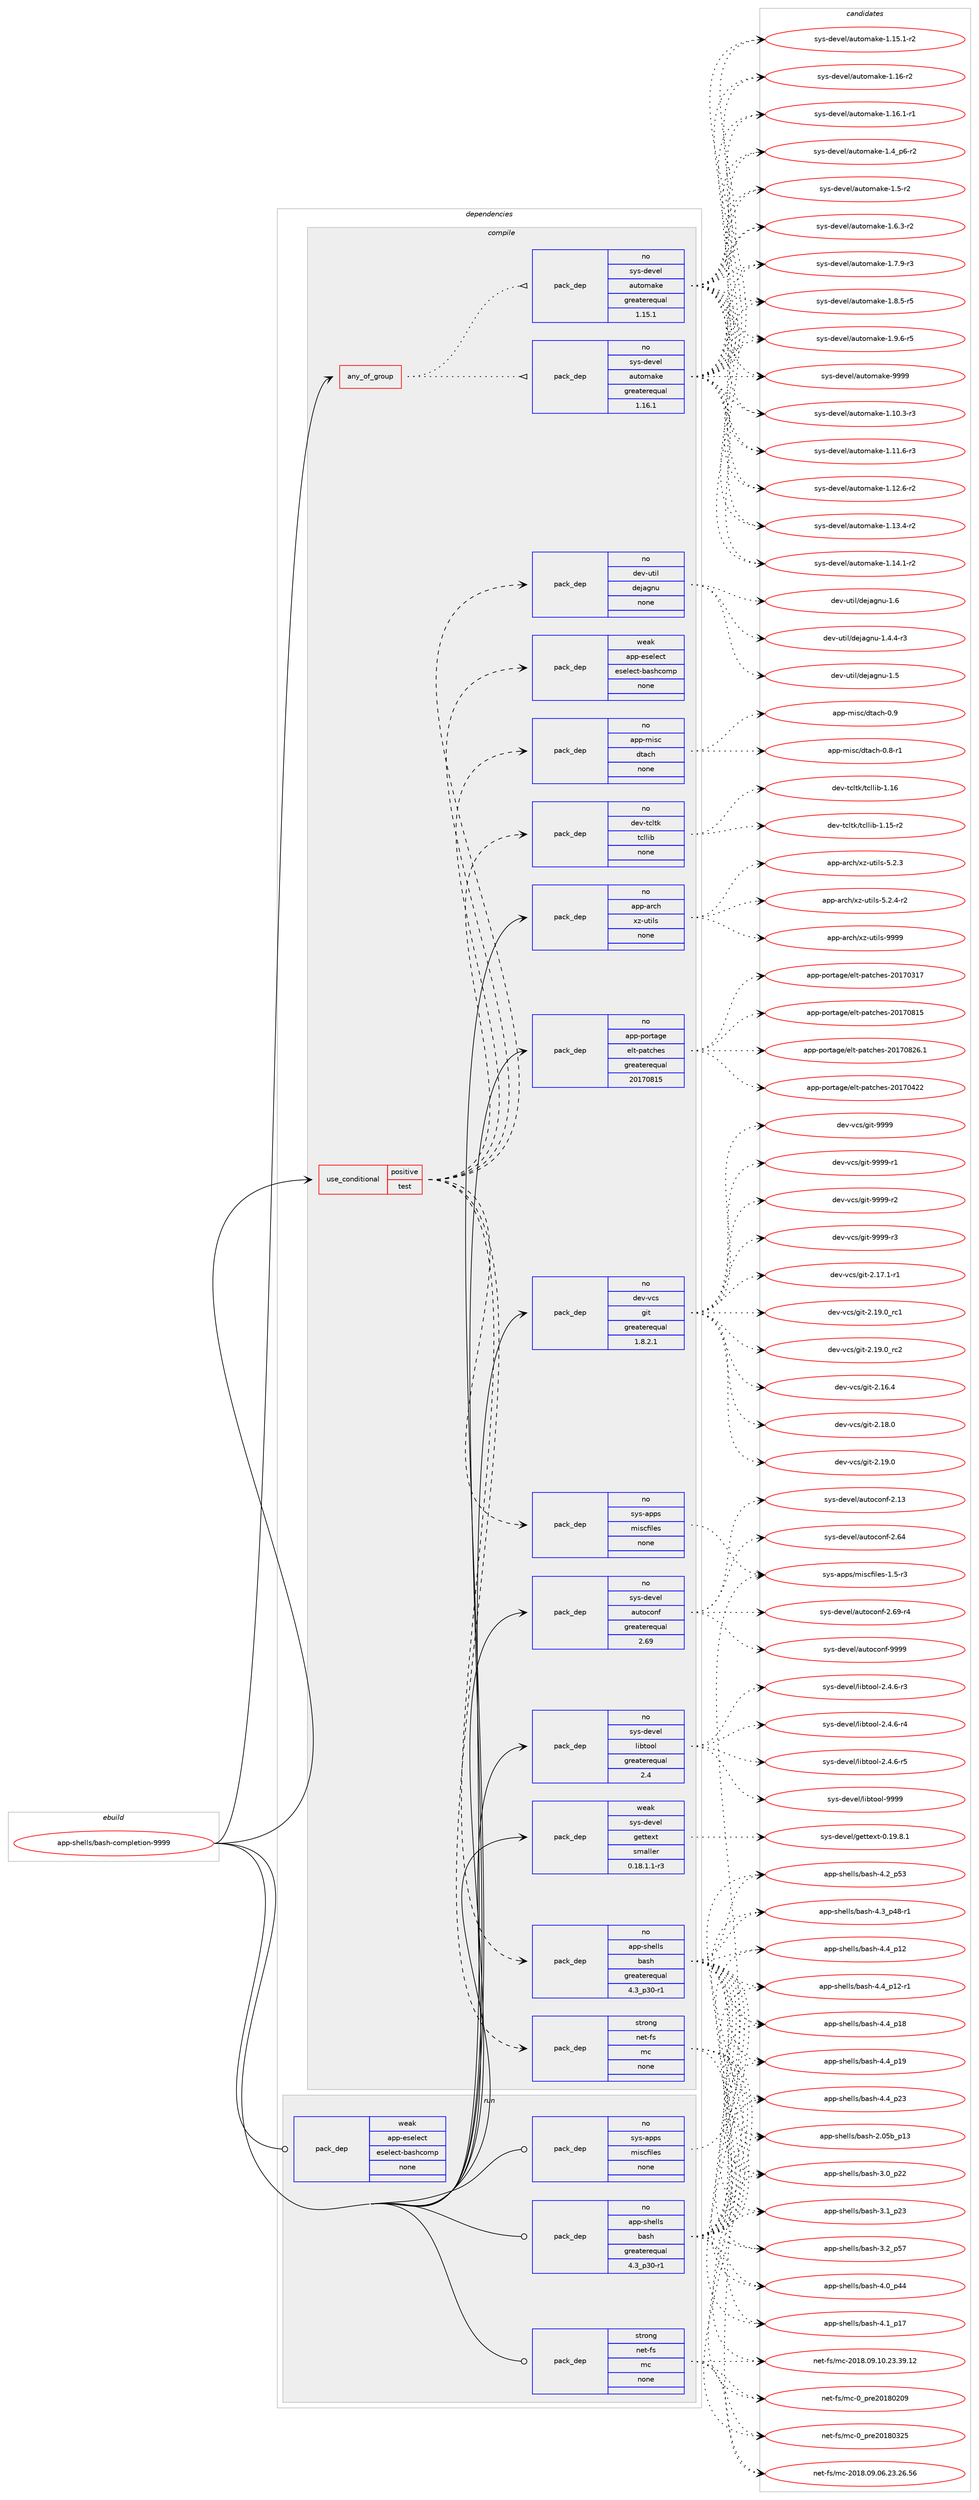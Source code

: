 digraph prolog {

# *************
# Graph options
# *************

newrank=true;
concentrate=true;
compound=true;
graph [rankdir=LR,fontname=Helvetica,fontsize=10,ranksep=1.5];#, ranksep=2.5, nodesep=0.2];
edge  [arrowhead=vee];
node  [fontname=Helvetica,fontsize=10];

# **********
# The ebuild
# **********

subgraph cluster_leftcol {
color=gray;
rank=same;
label=<<i>ebuild</i>>;
id [label="app-shells/bash-completion-9999", color=red, width=4, href="../app-shells/bash-completion-9999.svg"];
}

# ****************
# The dependencies
# ****************

subgraph cluster_midcol {
color=gray;
label=<<i>dependencies</i>>;
subgraph cluster_compile {
fillcolor="#eeeeee";
style=filled;
label=<<i>compile</i>>;
subgraph any52 {
dependency2833 [label=<<TABLE BORDER="0" CELLBORDER="1" CELLSPACING="0" CELLPADDING="4"><TR><TD CELLPADDING="10">any_of_group</TD></TR></TABLE>>, shape=none, color=red];subgraph pack1971 {
dependency2834 [label=<<TABLE BORDER="0" CELLBORDER="1" CELLSPACING="0" CELLPADDING="4" WIDTH="220"><TR><TD ROWSPAN="6" CELLPADDING="30">pack_dep</TD></TR><TR><TD WIDTH="110">no</TD></TR><TR><TD>sys-devel</TD></TR><TR><TD>automake</TD></TR><TR><TD>greaterequal</TD></TR><TR><TD>1.16.1</TD></TR></TABLE>>, shape=none, color=blue];
}
dependency2833:e -> dependency2834:w [weight=20,style="dotted",arrowhead="oinv"];
subgraph pack1972 {
dependency2835 [label=<<TABLE BORDER="0" CELLBORDER="1" CELLSPACING="0" CELLPADDING="4" WIDTH="220"><TR><TD ROWSPAN="6" CELLPADDING="30">pack_dep</TD></TR><TR><TD WIDTH="110">no</TD></TR><TR><TD>sys-devel</TD></TR><TR><TD>automake</TD></TR><TR><TD>greaterequal</TD></TR><TR><TD>1.15.1</TD></TR></TABLE>>, shape=none, color=blue];
}
dependency2833:e -> dependency2835:w [weight=20,style="dotted",arrowhead="oinv"];
}
id:e -> dependency2833:w [weight=20,style="solid",arrowhead="vee"];
subgraph cond804 {
dependency2836 [label=<<TABLE BORDER="0" CELLBORDER="1" CELLSPACING="0" CELLPADDING="4"><TR><TD ROWSPAN="3" CELLPADDING="10">use_conditional</TD></TR><TR><TD>positive</TD></TR><TR><TD>test</TD></TR></TABLE>>, shape=none, color=red];
subgraph pack1973 {
dependency2837 [label=<<TABLE BORDER="0" CELLBORDER="1" CELLSPACING="0" CELLPADDING="4" WIDTH="220"><TR><TD ROWSPAN="6" CELLPADDING="30">pack_dep</TD></TR><TR><TD WIDTH="110">no</TD></TR><TR><TD>app-shells</TD></TR><TR><TD>bash</TD></TR><TR><TD>greaterequal</TD></TR><TR><TD>4.3_p30-r1</TD></TR></TABLE>>, shape=none, color=blue];
}
dependency2836:e -> dependency2837:w [weight=20,style="dashed",arrowhead="vee"];
subgraph pack1974 {
dependency2838 [label=<<TABLE BORDER="0" CELLBORDER="1" CELLSPACING="0" CELLPADDING="4" WIDTH="220"><TR><TD ROWSPAN="6" CELLPADDING="30">pack_dep</TD></TR><TR><TD WIDTH="110">no</TD></TR><TR><TD>sys-apps</TD></TR><TR><TD>miscfiles</TD></TR><TR><TD>none</TD></TR><TR><TD></TD></TR></TABLE>>, shape=none, color=blue];
}
dependency2836:e -> dependency2838:w [weight=20,style="dashed",arrowhead="vee"];
subgraph pack1975 {
dependency2839 [label=<<TABLE BORDER="0" CELLBORDER="1" CELLSPACING="0" CELLPADDING="4" WIDTH="220"><TR><TD ROWSPAN="6" CELLPADDING="30">pack_dep</TD></TR><TR><TD WIDTH="110">weak</TD></TR><TR><TD>app-eselect</TD></TR><TR><TD>eselect-bashcomp</TD></TR><TR><TD>none</TD></TR><TR><TD></TD></TR></TABLE>>, shape=none, color=blue];
}
dependency2836:e -> dependency2839:w [weight=20,style="dashed",arrowhead="vee"];
subgraph pack1976 {
dependency2840 [label=<<TABLE BORDER="0" CELLBORDER="1" CELLSPACING="0" CELLPADDING="4" WIDTH="220"><TR><TD ROWSPAN="6" CELLPADDING="30">pack_dep</TD></TR><TR><TD WIDTH="110">strong</TD></TR><TR><TD>net-fs</TD></TR><TR><TD>mc</TD></TR><TR><TD>none</TD></TR><TR><TD></TD></TR></TABLE>>, shape=none, color=blue];
}
dependency2836:e -> dependency2840:w [weight=20,style="dashed",arrowhead="vee"];
subgraph pack1977 {
dependency2841 [label=<<TABLE BORDER="0" CELLBORDER="1" CELLSPACING="0" CELLPADDING="4" WIDTH="220"><TR><TD ROWSPAN="6" CELLPADDING="30">pack_dep</TD></TR><TR><TD WIDTH="110">no</TD></TR><TR><TD>app-misc</TD></TR><TR><TD>dtach</TD></TR><TR><TD>none</TD></TR><TR><TD></TD></TR></TABLE>>, shape=none, color=blue];
}
dependency2836:e -> dependency2841:w [weight=20,style="dashed",arrowhead="vee"];
subgraph pack1978 {
dependency2842 [label=<<TABLE BORDER="0" CELLBORDER="1" CELLSPACING="0" CELLPADDING="4" WIDTH="220"><TR><TD ROWSPAN="6" CELLPADDING="30">pack_dep</TD></TR><TR><TD WIDTH="110">no</TD></TR><TR><TD>dev-util</TD></TR><TR><TD>dejagnu</TD></TR><TR><TD>none</TD></TR><TR><TD></TD></TR></TABLE>>, shape=none, color=blue];
}
dependency2836:e -> dependency2842:w [weight=20,style="dashed",arrowhead="vee"];
subgraph pack1979 {
dependency2843 [label=<<TABLE BORDER="0" CELLBORDER="1" CELLSPACING="0" CELLPADDING="4" WIDTH="220"><TR><TD ROWSPAN="6" CELLPADDING="30">pack_dep</TD></TR><TR><TD WIDTH="110">no</TD></TR><TR><TD>dev-tcltk</TD></TR><TR><TD>tcllib</TD></TR><TR><TD>none</TD></TR><TR><TD></TD></TR></TABLE>>, shape=none, color=blue];
}
dependency2836:e -> dependency2843:w [weight=20,style="dashed",arrowhead="vee"];
}
id:e -> dependency2836:w [weight=20,style="solid",arrowhead="vee"];
subgraph pack1980 {
dependency2844 [label=<<TABLE BORDER="0" CELLBORDER="1" CELLSPACING="0" CELLPADDING="4" WIDTH="220"><TR><TD ROWSPAN="6" CELLPADDING="30">pack_dep</TD></TR><TR><TD WIDTH="110">no</TD></TR><TR><TD>app-arch</TD></TR><TR><TD>xz-utils</TD></TR><TR><TD>none</TD></TR><TR><TD></TD></TR></TABLE>>, shape=none, color=blue];
}
id:e -> dependency2844:w [weight=20,style="solid",arrowhead="vee"];
subgraph pack1981 {
dependency2845 [label=<<TABLE BORDER="0" CELLBORDER="1" CELLSPACING="0" CELLPADDING="4" WIDTH="220"><TR><TD ROWSPAN="6" CELLPADDING="30">pack_dep</TD></TR><TR><TD WIDTH="110">no</TD></TR><TR><TD>app-portage</TD></TR><TR><TD>elt-patches</TD></TR><TR><TD>greaterequal</TD></TR><TR><TD>20170815</TD></TR></TABLE>>, shape=none, color=blue];
}
id:e -> dependency2845:w [weight=20,style="solid",arrowhead="vee"];
subgraph pack1982 {
dependency2846 [label=<<TABLE BORDER="0" CELLBORDER="1" CELLSPACING="0" CELLPADDING="4" WIDTH="220"><TR><TD ROWSPAN="6" CELLPADDING="30">pack_dep</TD></TR><TR><TD WIDTH="110">no</TD></TR><TR><TD>dev-vcs</TD></TR><TR><TD>git</TD></TR><TR><TD>greaterequal</TD></TR><TR><TD>1.8.2.1</TD></TR></TABLE>>, shape=none, color=blue];
}
id:e -> dependency2846:w [weight=20,style="solid",arrowhead="vee"];
subgraph pack1983 {
dependency2847 [label=<<TABLE BORDER="0" CELLBORDER="1" CELLSPACING="0" CELLPADDING="4" WIDTH="220"><TR><TD ROWSPAN="6" CELLPADDING="30">pack_dep</TD></TR><TR><TD WIDTH="110">no</TD></TR><TR><TD>sys-devel</TD></TR><TR><TD>autoconf</TD></TR><TR><TD>greaterequal</TD></TR><TR><TD>2.69</TD></TR></TABLE>>, shape=none, color=blue];
}
id:e -> dependency2847:w [weight=20,style="solid",arrowhead="vee"];
subgraph pack1984 {
dependency2848 [label=<<TABLE BORDER="0" CELLBORDER="1" CELLSPACING="0" CELLPADDING="4" WIDTH="220"><TR><TD ROWSPAN="6" CELLPADDING="30">pack_dep</TD></TR><TR><TD WIDTH="110">no</TD></TR><TR><TD>sys-devel</TD></TR><TR><TD>libtool</TD></TR><TR><TD>greaterequal</TD></TR><TR><TD>2.4</TD></TR></TABLE>>, shape=none, color=blue];
}
id:e -> dependency2848:w [weight=20,style="solid",arrowhead="vee"];
subgraph pack1985 {
dependency2849 [label=<<TABLE BORDER="0" CELLBORDER="1" CELLSPACING="0" CELLPADDING="4" WIDTH="220"><TR><TD ROWSPAN="6" CELLPADDING="30">pack_dep</TD></TR><TR><TD WIDTH="110">weak</TD></TR><TR><TD>sys-devel</TD></TR><TR><TD>gettext</TD></TR><TR><TD>smaller</TD></TR><TR><TD>0.18.1.1-r3</TD></TR></TABLE>>, shape=none, color=blue];
}
id:e -> dependency2849:w [weight=20,style="solid",arrowhead="vee"];
}
subgraph cluster_compileandrun {
fillcolor="#eeeeee";
style=filled;
label=<<i>compile and run</i>>;
}
subgraph cluster_run {
fillcolor="#eeeeee";
style=filled;
label=<<i>run</i>>;
subgraph pack1986 {
dependency2850 [label=<<TABLE BORDER="0" CELLBORDER="1" CELLSPACING="0" CELLPADDING="4" WIDTH="220"><TR><TD ROWSPAN="6" CELLPADDING="30">pack_dep</TD></TR><TR><TD WIDTH="110">no</TD></TR><TR><TD>app-shells</TD></TR><TR><TD>bash</TD></TR><TR><TD>greaterequal</TD></TR><TR><TD>4.3_p30-r1</TD></TR></TABLE>>, shape=none, color=blue];
}
id:e -> dependency2850:w [weight=20,style="solid",arrowhead="odot"];
subgraph pack1987 {
dependency2851 [label=<<TABLE BORDER="0" CELLBORDER="1" CELLSPACING="0" CELLPADDING="4" WIDTH="220"><TR><TD ROWSPAN="6" CELLPADDING="30">pack_dep</TD></TR><TR><TD WIDTH="110">no</TD></TR><TR><TD>sys-apps</TD></TR><TR><TD>miscfiles</TD></TR><TR><TD>none</TD></TR><TR><TD></TD></TR></TABLE>>, shape=none, color=blue];
}
id:e -> dependency2851:w [weight=20,style="solid",arrowhead="odot"];
subgraph pack1988 {
dependency2852 [label=<<TABLE BORDER="0" CELLBORDER="1" CELLSPACING="0" CELLPADDING="4" WIDTH="220"><TR><TD ROWSPAN="6" CELLPADDING="30">pack_dep</TD></TR><TR><TD WIDTH="110">strong</TD></TR><TR><TD>net-fs</TD></TR><TR><TD>mc</TD></TR><TR><TD>none</TD></TR><TR><TD></TD></TR></TABLE>>, shape=none, color=blue];
}
id:e -> dependency2852:w [weight=20,style="solid",arrowhead="odot"];
subgraph pack1989 {
dependency2853 [label=<<TABLE BORDER="0" CELLBORDER="1" CELLSPACING="0" CELLPADDING="4" WIDTH="220"><TR><TD ROWSPAN="6" CELLPADDING="30">pack_dep</TD></TR><TR><TD WIDTH="110">weak</TD></TR><TR><TD>app-eselect</TD></TR><TR><TD>eselect-bashcomp</TD></TR><TR><TD>none</TD></TR><TR><TD></TD></TR></TABLE>>, shape=none, color=blue];
}
id:e -> dependency2853:w [weight=20,style="solid",arrowhead="odot"];
}
}

# **************
# The candidates
# **************

subgraph cluster_choices {
rank=same;
color=gray;
label=<<i>candidates</i>>;

subgraph choice1971 {
color=black;
nodesep=1;
choice11512111545100101118101108479711711611110997107101454946494846514511451 [label="sys-devel/automake-1.10.3-r3", color=red, width=4,href="../sys-devel/automake-1.10.3-r3.svg"];
choice11512111545100101118101108479711711611110997107101454946494946544511451 [label="sys-devel/automake-1.11.6-r3", color=red, width=4,href="../sys-devel/automake-1.11.6-r3.svg"];
choice11512111545100101118101108479711711611110997107101454946495046544511450 [label="sys-devel/automake-1.12.6-r2", color=red, width=4,href="../sys-devel/automake-1.12.6-r2.svg"];
choice11512111545100101118101108479711711611110997107101454946495146524511450 [label="sys-devel/automake-1.13.4-r2", color=red, width=4,href="../sys-devel/automake-1.13.4-r2.svg"];
choice11512111545100101118101108479711711611110997107101454946495246494511450 [label="sys-devel/automake-1.14.1-r2", color=red, width=4,href="../sys-devel/automake-1.14.1-r2.svg"];
choice11512111545100101118101108479711711611110997107101454946495346494511450 [label="sys-devel/automake-1.15.1-r2", color=red, width=4,href="../sys-devel/automake-1.15.1-r2.svg"];
choice1151211154510010111810110847971171161111099710710145494649544511450 [label="sys-devel/automake-1.16-r2", color=red, width=4,href="../sys-devel/automake-1.16-r2.svg"];
choice11512111545100101118101108479711711611110997107101454946495446494511449 [label="sys-devel/automake-1.16.1-r1", color=red, width=4,href="../sys-devel/automake-1.16.1-r1.svg"];
choice115121115451001011181011084797117116111109971071014549465295112544511450 [label="sys-devel/automake-1.4_p6-r2", color=red, width=4,href="../sys-devel/automake-1.4_p6-r2.svg"];
choice11512111545100101118101108479711711611110997107101454946534511450 [label="sys-devel/automake-1.5-r2", color=red, width=4,href="../sys-devel/automake-1.5-r2.svg"];
choice115121115451001011181011084797117116111109971071014549465446514511450 [label="sys-devel/automake-1.6.3-r2", color=red, width=4,href="../sys-devel/automake-1.6.3-r2.svg"];
choice115121115451001011181011084797117116111109971071014549465546574511451 [label="sys-devel/automake-1.7.9-r3", color=red, width=4,href="../sys-devel/automake-1.7.9-r3.svg"];
choice115121115451001011181011084797117116111109971071014549465646534511453 [label="sys-devel/automake-1.8.5-r5", color=red, width=4,href="../sys-devel/automake-1.8.5-r5.svg"];
choice115121115451001011181011084797117116111109971071014549465746544511453 [label="sys-devel/automake-1.9.6-r5", color=red, width=4,href="../sys-devel/automake-1.9.6-r5.svg"];
choice115121115451001011181011084797117116111109971071014557575757 [label="sys-devel/automake-9999", color=red, width=4,href="../sys-devel/automake-9999.svg"];
dependency2834:e -> choice11512111545100101118101108479711711611110997107101454946494846514511451:w [style=dotted,weight="100"];
dependency2834:e -> choice11512111545100101118101108479711711611110997107101454946494946544511451:w [style=dotted,weight="100"];
dependency2834:e -> choice11512111545100101118101108479711711611110997107101454946495046544511450:w [style=dotted,weight="100"];
dependency2834:e -> choice11512111545100101118101108479711711611110997107101454946495146524511450:w [style=dotted,weight="100"];
dependency2834:e -> choice11512111545100101118101108479711711611110997107101454946495246494511450:w [style=dotted,weight="100"];
dependency2834:e -> choice11512111545100101118101108479711711611110997107101454946495346494511450:w [style=dotted,weight="100"];
dependency2834:e -> choice1151211154510010111810110847971171161111099710710145494649544511450:w [style=dotted,weight="100"];
dependency2834:e -> choice11512111545100101118101108479711711611110997107101454946495446494511449:w [style=dotted,weight="100"];
dependency2834:e -> choice115121115451001011181011084797117116111109971071014549465295112544511450:w [style=dotted,weight="100"];
dependency2834:e -> choice11512111545100101118101108479711711611110997107101454946534511450:w [style=dotted,weight="100"];
dependency2834:e -> choice115121115451001011181011084797117116111109971071014549465446514511450:w [style=dotted,weight="100"];
dependency2834:e -> choice115121115451001011181011084797117116111109971071014549465546574511451:w [style=dotted,weight="100"];
dependency2834:e -> choice115121115451001011181011084797117116111109971071014549465646534511453:w [style=dotted,weight="100"];
dependency2834:e -> choice115121115451001011181011084797117116111109971071014549465746544511453:w [style=dotted,weight="100"];
dependency2834:e -> choice115121115451001011181011084797117116111109971071014557575757:w [style=dotted,weight="100"];
}
subgraph choice1972 {
color=black;
nodesep=1;
choice11512111545100101118101108479711711611110997107101454946494846514511451 [label="sys-devel/automake-1.10.3-r3", color=red, width=4,href="../sys-devel/automake-1.10.3-r3.svg"];
choice11512111545100101118101108479711711611110997107101454946494946544511451 [label="sys-devel/automake-1.11.6-r3", color=red, width=4,href="../sys-devel/automake-1.11.6-r3.svg"];
choice11512111545100101118101108479711711611110997107101454946495046544511450 [label="sys-devel/automake-1.12.6-r2", color=red, width=4,href="../sys-devel/automake-1.12.6-r2.svg"];
choice11512111545100101118101108479711711611110997107101454946495146524511450 [label="sys-devel/automake-1.13.4-r2", color=red, width=4,href="../sys-devel/automake-1.13.4-r2.svg"];
choice11512111545100101118101108479711711611110997107101454946495246494511450 [label="sys-devel/automake-1.14.1-r2", color=red, width=4,href="../sys-devel/automake-1.14.1-r2.svg"];
choice11512111545100101118101108479711711611110997107101454946495346494511450 [label="sys-devel/automake-1.15.1-r2", color=red, width=4,href="../sys-devel/automake-1.15.1-r2.svg"];
choice1151211154510010111810110847971171161111099710710145494649544511450 [label="sys-devel/automake-1.16-r2", color=red, width=4,href="../sys-devel/automake-1.16-r2.svg"];
choice11512111545100101118101108479711711611110997107101454946495446494511449 [label="sys-devel/automake-1.16.1-r1", color=red, width=4,href="../sys-devel/automake-1.16.1-r1.svg"];
choice115121115451001011181011084797117116111109971071014549465295112544511450 [label="sys-devel/automake-1.4_p6-r2", color=red, width=4,href="../sys-devel/automake-1.4_p6-r2.svg"];
choice11512111545100101118101108479711711611110997107101454946534511450 [label="sys-devel/automake-1.5-r2", color=red, width=4,href="../sys-devel/automake-1.5-r2.svg"];
choice115121115451001011181011084797117116111109971071014549465446514511450 [label="sys-devel/automake-1.6.3-r2", color=red, width=4,href="../sys-devel/automake-1.6.3-r2.svg"];
choice115121115451001011181011084797117116111109971071014549465546574511451 [label="sys-devel/automake-1.7.9-r3", color=red, width=4,href="../sys-devel/automake-1.7.9-r3.svg"];
choice115121115451001011181011084797117116111109971071014549465646534511453 [label="sys-devel/automake-1.8.5-r5", color=red, width=4,href="../sys-devel/automake-1.8.5-r5.svg"];
choice115121115451001011181011084797117116111109971071014549465746544511453 [label="sys-devel/automake-1.9.6-r5", color=red, width=4,href="../sys-devel/automake-1.9.6-r5.svg"];
choice115121115451001011181011084797117116111109971071014557575757 [label="sys-devel/automake-9999", color=red, width=4,href="../sys-devel/automake-9999.svg"];
dependency2835:e -> choice11512111545100101118101108479711711611110997107101454946494846514511451:w [style=dotted,weight="100"];
dependency2835:e -> choice11512111545100101118101108479711711611110997107101454946494946544511451:w [style=dotted,weight="100"];
dependency2835:e -> choice11512111545100101118101108479711711611110997107101454946495046544511450:w [style=dotted,weight="100"];
dependency2835:e -> choice11512111545100101118101108479711711611110997107101454946495146524511450:w [style=dotted,weight="100"];
dependency2835:e -> choice11512111545100101118101108479711711611110997107101454946495246494511450:w [style=dotted,weight="100"];
dependency2835:e -> choice11512111545100101118101108479711711611110997107101454946495346494511450:w [style=dotted,weight="100"];
dependency2835:e -> choice1151211154510010111810110847971171161111099710710145494649544511450:w [style=dotted,weight="100"];
dependency2835:e -> choice11512111545100101118101108479711711611110997107101454946495446494511449:w [style=dotted,weight="100"];
dependency2835:e -> choice115121115451001011181011084797117116111109971071014549465295112544511450:w [style=dotted,weight="100"];
dependency2835:e -> choice11512111545100101118101108479711711611110997107101454946534511450:w [style=dotted,weight="100"];
dependency2835:e -> choice115121115451001011181011084797117116111109971071014549465446514511450:w [style=dotted,weight="100"];
dependency2835:e -> choice115121115451001011181011084797117116111109971071014549465546574511451:w [style=dotted,weight="100"];
dependency2835:e -> choice115121115451001011181011084797117116111109971071014549465646534511453:w [style=dotted,weight="100"];
dependency2835:e -> choice115121115451001011181011084797117116111109971071014549465746544511453:w [style=dotted,weight="100"];
dependency2835:e -> choice115121115451001011181011084797117116111109971071014557575757:w [style=dotted,weight="100"];
}
subgraph choice1973 {
color=black;
nodesep=1;
choice9711211245115104101108108115479897115104455046485398951124951 [label="app-shells/bash-2.05b_p13", color=red, width=4,href="../app-shells/bash-2.05b_p13.svg"];
choice971121124511510410110810811547989711510445514648951125050 [label="app-shells/bash-3.0_p22", color=red, width=4,href="../app-shells/bash-3.0_p22.svg"];
choice971121124511510410110810811547989711510445514649951125051 [label="app-shells/bash-3.1_p23", color=red, width=4,href="../app-shells/bash-3.1_p23.svg"];
choice971121124511510410110810811547989711510445514650951125355 [label="app-shells/bash-3.2_p57", color=red, width=4,href="../app-shells/bash-3.2_p57.svg"];
choice971121124511510410110810811547989711510445524648951125252 [label="app-shells/bash-4.0_p44", color=red, width=4,href="../app-shells/bash-4.0_p44.svg"];
choice971121124511510410110810811547989711510445524649951124955 [label="app-shells/bash-4.1_p17", color=red, width=4,href="../app-shells/bash-4.1_p17.svg"];
choice971121124511510410110810811547989711510445524650951125351 [label="app-shells/bash-4.2_p53", color=red, width=4,href="../app-shells/bash-4.2_p53.svg"];
choice9711211245115104101108108115479897115104455246519511252564511449 [label="app-shells/bash-4.3_p48-r1", color=red, width=4,href="../app-shells/bash-4.3_p48-r1.svg"];
choice971121124511510410110810811547989711510445524652951124950 [label="app-shells/bash-4.4_p12", color=red, width=4,href="../app-shells/bash-4.4_p12.svg"];
choice9711211245115104101108108115479897115104455246529511249504511449 [label="app-shells/bash-4.4_p12-r1", color=red, width=4,href="../app-shells/bash-4.4_p12-r1.svg"];
choice971121124511510410110810811547989711510445524652951124956 [label="app-shells/bash-4.4_p18", color=red, width=4,href="../app-shells/bash-4.4_p18.svg"];
choice971121124511510410110810811547989711510445524652951124957 [label="app-shells/bash-4.4_p19", color=red, width=4,href="../app-shells/bash-4.4_p19.svg"];
choice971121124511510410110810811547989711510445524652951125051 [label="app-shells/bash-4.4_p23", color=red, width=4,href="../app-shells/bash-4.4_p23.svg"];
dependency2837:e -> choice9711211245115104101108108115479897115104455046485398951124951:w [style=dotted,weight="100"];
dependency2837:e -> choice971121124511510410110810811547989711510445514648951125050:w [style=dotted,weight="100"];
dependency2837:e -> choice971121124511510410110810811547989711510445514649951125051:w [style=dotted,weight="100"];
dependency2837:e -> choice971121124511510410110810811547989711510445514650951125355:w [style=dotted,weight="100"];
dependency2837:e -> choice971121124511510410110810811547989711510445524648951125252:w [style=dotted,weight="100"];
dependency2837:e -> choice971121124511510410110810811547989711510445524649951124955:w [style=dotted,weight="100"];
dependency2837:e -> choice971121124511510410110810811547989711510445524650951125351:w [style=dotted,weight="100"];
dependency2837:e -> choice9711211245115104101108108115479897115104455246519511252564511449:w [style=dotted,weight="100"];
dependency2837:e -> choice971121124511510410110810811547989711510445524652951124950:w [style=dotted,weight="100"];
dependency2837:e -> choice9711211245115104101108108115479897115104455246529511249504511449:w [style=dotted,weight="100"];
dependency2837:e -> choice971121124511510410110810811547989711510445524652951124956:w [style=dotted,weight="100"];
dependency2837:e -> choice971121124511510410110810811547989711510445524652951124957:w [style=dotted,weight="100"];
dependency2837:e -> choice971121124511510410110810811547989711510445524652951125051:w [style=dotted,weight="100"];
}
subgraph choice1974 {
color=black;
nodesep=1;
choice11512111545971121121154710910511599102105108101115454946534511451 [label="sys-apps/miscfiles-1.5-r3", color=red, width=4,href="../sys-apps/miscfiles-1.5-r3.svg"];
dependency2838:e -> choice11512111545971121121154710910511599102105108101115454946534511451:w [style=dotted,weight="100"];
}
subgraph choice1975 {
color=black;
nodesep=1;
}
subgraph choice1976 {
color=black;
nodesep=1;
choice1101011164510211547109994548951121141015048495648504857 [label="net-fs/mc-0_pre20180209", color=red, width=4,href="../net-fs/mc-0_pre20180209.svg"];
choice1101011164510211547109994548951121141015048495648515053 [label="net-fs/mc-0_pre20180325", color=red, width=4,href="../net-fs/mc-0_pre20180325.svg"];
choice1101011164510211547109994550484956464857464854465051465054465354 [label="net-fs/mc-2018.09.06.23.26.56", color=red, width=4,href="../net-fs/mc-2018.09.06.23.26.56.svg"];
choice1101011164510211547109994550484956464857464948465051465157464950 [label="net-fs/mc-2018.09.10.23.39.12", color=red, width=4,href="../net-fs/mc-2018.09.10.23.39.12.svg"];
dependency2840:e -> choice1101011164510211547109994548951121141015048495648504857:w [style=dotted,weight="100"];
dependency2840:e -> choice1101011164510211547109994548951121141015048495648515053:w [style=dotted,weight="100"];
dependency2840:e -> choice1101011164510211547109994550484956464857464854465051465054465354:w [style=dotted,weight="100"];
dependency2840:e -> choice1101011164510211547109994550484956464857464948465051465157464950:w [style=dotted,weight="100"];
}
subgraph choice1977 {
color=black;
nodesep=1;
choice971121124510910511599471001169799104454846564511449 [label="app-misc/dtach-0.8-r1", color=red, width=4,href="../app-misc/dtach-0.8-r1.svg"];
choice97112112451091051159947100116979910445484657 [label="app-misc/dtach-0.9", color=red, width=4,href="../app-misc/dtach-0.9.svg"];
dependency2841:e -> choice971121124510910511599471001169799104454846564511449:w [style=dotted,weight="100"];
dependency2841:e -> choice97112112451091051159947100116979910445484657:w [style=dotted,weight="100"];
}
subgraph choice1978 {
color=black;
nodesep=1;
choice1001011184511711610510847100101106971031101174549465246524511451 [label="dev-util/dejagnu-1.4.4-r3", color=red, width=4,href="../dev-util/dejagnu-1.4.4-r3.svg"];
choice10010111845117116105108471001011069710311011745494653 [label="dev-util/dejagnu-1.5", color=red, width=4,href="../dev-util/dejagnu-1.5.svg"];
choice10010111845117116105108471001011069710311011745494654 [label="dev-util/dejagnu-1.6", color=red, width=4,href="../dev-util/dejagnu-1.6.svg"];
dependency2842:e -> choice1001011184511711610510847100101106971031101174549465246524511451:w [style=dotted,weight="100"];
dependency2842:e -> choice10010111845117116105108471001011069710311011745494653:w [style=dotted,weight="100"];
dependency2842:e -> choice10010111845117116105108471001011069710311011745494654:w [style=dotted,weight="100"];
}
subgraph choice1979 {
color=black;
nodesep=1;
choice100101118451169910811610747116991081081059845494649534511450 [label="dev-tcltk/tcllib-1.15-r2", color=red, width=4,href="../dev-tcltk/tcllib-1.15-r2.svg"];
choice10010111845116991081161074711699108108105984549464954 [label="dev-tcltk/tcllib-1.16", color=red, width=4,href="../dev-tcltk/tcllib-1.16.svg"];
dependency2843:e -> choice100101118451169910811610747116991081081059845494649534511450:w [style=dotted,weight="100"];
dependency2843:e -> choice10010111845116991081161074711699108108105984549464954:w [style=dotted,weight="100"];
}
subgraph choice1980 {
color=black;
nodesep=1;
choice971121124597114991044712012245117116105108115455346504651 [label="app-arch/xz-utils-5.2.3", color=red, width=4,href="../app-arch/xz-utils-5.2.3.svg"];
choice9711211245971149910447120122451171161051081154553465046524511450 [label="app-arch/xz-utils-5.2.4-r2", color=red, width=4,href="../app-arch/xz-utils-5.2.4-r2.svg"];
choice9711211245971149910447120122451171161051081154557575757 [label="app-arch/xz-utils-9999", color=red, width=4,href="../app-arch/xz-utils-9999.svg"];
dependency2844:e -> choice971121124597114991044712012245117116105108115455346504651:w [style=dotted,weight="100"];
dependency2844:e -> choice9711211245971149910447120122451171161051081154553465046524511450:w [style=dotted,weight="100"];
dependency2844:e -> choice9711211245971149910447120122451171161051081154557575757:w [style=dotted,weight="100"];
}
subgraph choice1981 {
color=black;
nodesep=1;
choice97112112451121111141169710310147101108116451129711699104101115455048495548514955 [label="app-portage/elt-patches-20170317", color=red, width=4,href="../app-portage/elt-patches-20170317.svg"];
choice97112112451121111141169710310147101108116451129711699104101115455048495548525050 [label="app-portage/elt-patches-20170422", color=red, width=4,href="../app-portage/elt-patches-20170422.svg"];
choice97112112451121111141169710310147101108116451129711699104101115455048495548564953 [label="app-portage/elt-patches-20170815", color=red, width=4,href="../app-portage/elt-patches-20170815.svg"];
choice971121124511211111411697103101471011081164511297116991041011154550484955485650544649 [label="app-portage/elt-patches-20170826.1", color=red, width=4,href="../app-portage/elt-patches-20170826.1.svg"];
dependency2845:e -> choice97112112451121111141169710310147101108116451129711699104101115455048495548514955:w [style=dotted,weight="100"];
dependency2845:e -> choice97112112451121111141169710310147101108116451129711699104101115455048495548525050:w [style=dotted,weight="100"];
dependency2845:e -> choice97112112451121111141169710310147101108116451129711699104101115455048495548564953:w [style=dotted,weight="100"];
dependency2845:e -> choice971121124511211111411697103101471011081164511297116991041011154550484955485650544649:w [style=dotted,weight="100"];
}
subgraph choice1982 {
color=black;
nodesep=1;
choice100101118451189911547103105116455046495546494511449 [label="dev-vcs/git-2.17.1-r1", color=red, width=4,href="../dev-vcs/git-2.17.1-r1.svg"];
choice10010111845118991154710310511645504649574648951149949 [label="dev-vcs/git-2.19.0_rc1", color=red, width=4,href="../dev-vcs/git-2.19.0_rc1.svg"];
choice10010111845118991154710310511645504649574648951149950 [label="dev-vcs/git-2.19.0_rc2", color=red, width=4,href="../dev-vcs/git-2.19.0_rc2.svg"];
choice10010111845118991154710310511645504649544652 [label="dev-vcs/git-2.16.4", color=red, width=4,href="../dev-vcs/git-2.16.4.svg"];
choice10010111845118991154710310511645504649564648 [label="dev-vcs/git-2.18.0", color=red, width=4,href="../dev-vcs/git-2.18.0.svg"];
choice10010111845118991154710310511645504649574648 [label="dev-vcs/git-2.19.0", color=red, width=4,href="../dev-vcs/git-2.19.0.svg"];
choice1001011184511899115471031051164557575757 [label="dev-vcs/git-9999", color=red, width=4,href="../dev-vcs/git-9999.svg"];
choice10010111845118991154710310511645575757574511449 [label="dev-vcs/git-9999-r1", color=red, width=4,href="../dev-vcs/git-9999-r1.svg"];
choice10010111845118991154710310511645575757574511450 [label="dev-vcs/git-9999-r2", color=red, width=4,href="../dev-vcs/git-9999-r2.svg"];
choice10010111845118991154710310511645575757574511451 [label="dev-vcs/git-9999-r3", color=red, width=4,href="../dev-vcs/git-9999-r3.svg"];
dependency2846:e -> choice100101118451189911547103105116455046495546494511449:w [style=dotted,weight="100"];
dependency2846:e -> choice10010111845118991154710310511645504649574648951149949:w [style=dotted,weight="100"];
dependency2846:e -> choice10010111845118991154710310511645504649574648951149950:w [style=dotted,weight="100"];
dependency2846:e -> choice10010111845118991154710310511645504649544652:w [style=dotted,weight="100"];
dependency2846:e -> choice10010111845118991154710310511645504649564648:w [style=dotted,weight="100"];
dependency2846:e -> choice10010111845118991154710310511645504649574648:w [style=dotted,weight="100"];
dependency2846:e -> choice1001011184511899115471031051164557575757:w [style=dotted,weight="100"];
dependency2846:e -> choice10010111845118991154710310511645575757574511449:w [style=dotted,weight="100"];
dependency2846:e -> choice10010111845118991154710310511645575757574511450:w [style=dotted,weight="100"];
dependency2846:e -> choice10010111845118991154710310511645575757574511451:w [style=dotted,weight="100"];
}
subgraph choice1983 {
color=black;
nodesep=1;
choice115121115451001011181011084797117116111991111101024550464951 [label="sys-devel/autoconf-2.13", color=red, width=4,href="../sys-devel/autoconf-2.13.svg"];
choice115121115451001011181011084797117116111991111101024550465452 [label="sys-devel/autoconf-2.64", color=red, width=4,href="../sys-devel/autoconf-2.64.svg"];
choice1151211154510010111810110847971171161119911111010245504654574511452 [label="sys-devel/autoconf-2.69-r4", color=red, width=4,href="../sys-devel/autoconf-2.69-r4.svg"];
choice115121115451001011181011084797117116111991111101024557575757 [label="sys-devel/autoconf-9999", color=red, width=4,href="../sys-devel/autoconf-9999.svg"];
dependency2847:e -> choice115121115451001011181011084797117116111991111101024550464951:w [style=dotted,weight="100"];
dependency2847:e -> choice115121115451001011181011084797117116111991111101024550465452:w [style=dotted,weight="100"];
dependency2847:e -> choice1151211154510010111810110847971171161119911111010245504654574511452:w [style=dotted,weight="100"];
dependency2847:e -> choice115121115451001011181011084797117116111991111101024557575757:w [style=dotted,weight="100"];
}
subgraph choice1984 {
color=black;
nodesep=1;
choice1151211154510010111810110847108105981161111111084550465246544511451 [label="sys-devel/libtool-2.4.6-r3", color=red, width=4,href="../sys-devel/libtool-2.4.6-r3.svg"];
choice1151211154510010111810110847108105981161111111084550465246544511452 [label="sys-devel/libtool-2.4.6-r4", color=red, width=4,href="../sys-devel/libtool-2.4.6-r4.svg"];
choice1151211154510010111810110847108105981161111111084550465246544511453 [label="sys-devel/libtool-2.4.6-r5", color=red, width=4,href="../sys-devel/libtool-2.4.6-r5.svg"];
choice1151211154510010111810110847108105981161111111084557575757 [label="sys-devel/libtool-9999", color=red, width=4,href="../sys-devel/libtool-9999.svg"];
dependency2848:e -> choice1151211154510010111810110847108105981161111111084550465246544511451:w [style=dotted,weight="100"];
dependency2848:e -> choice1151211154510010111810110847108105981161111111084550465246544511452:w [style=dotted,weight="100"];
dependency2848:e -> choice1151211154510010111810110847108105981161111111084550465246544511453:w [style=dotted,weight="100"];
dependency2848:e -> choice1151211154510010111810110847108105981161111111084557575757:w [style=dotted,weight="100"];
}
subgraph choice1985 {
color=black;
nodesep=1;
choice1151211154510010111810110847103101116116101120116454846495746564649 [label="sys-devel/gettext-0.19.8.1", color=red, width=4,href="../sys-devel/gettext-0.19.8.1.svg"];
dependency2849:e -> choice1151211154510010111810110847103101116116101120116454846495746564649:w [style=dotted,weight="100"];
}
subgraph choice1986 {
color=black;
nodesep=1;
choice9711211245115104101108108115479897115104455046485398951124951 [label="app-shells/bash-2.05b_p13", color=red, width=4,href="../app-shells/bash-2.05b_p13.svg"];
choice971121124511510410110810811547989711510445514648951125050 [label="app-shells/bash-3.0_p22", color=red, width=4,href="../app-shells/bash-3.0_p22.svg"];
choice971121124511510410110810811547989711510445514649951125051 [label="app-shells/bash-3.1_p23", color=red, width=4,href="../app-shells/bash-3.1_p23.svg"];
choice971121124511510410110810811547989711510445514650951125355 [label="app-shells/bash-3.2_p57", color=red, width=4,href="../app-shells/bash-3.2_p57.svg"];
choice971121124511510410110810811547989711510445524648951125252 [label="app-shells/bash-4.0_p44", color=red, width=4,href="../app-shells/bash-4.0_p44.svg"];
choice971121124511510410110810811547989711510445524649951124955 [label="app-shells/bash-4.1_p17", color=red, width=4,href="../app-shells/bash-4.1_p17.svg"];
choice971121124511510410110810811547989711510445524650951125351 [label="app-shells/bash-4.2_p53", color=red, width=4,href="../app-shells/bash-4.2_p53.svg"];
choice9711211245115104101108108115479897115104455246519511252564511449 [label="app-shells/bash-4.3_p48-r1", color=red, width=4,href="../app-shells/bash-4.3_p48-r1.svg"];
choice971121124511510410110810811547989711510445524652951124950 [label="app-shells/bash-4.4_p12", color=red, width=4,href="../app-shells/bash-4.4_p12.svg"];
choice9711211245115104101108108115479897115104455246529511249504511449 [label="app-shells/bash-4.4_p12-r1", color=red, width=4,href="../app-shells/bash-4.4_p12-r1.svg"];
choice971121124511510410110810811547989711510445524652951124956 [label="app-shells/bash-4.4_p18", color=red, width=4,href="../app-shells/bash-4.4_p18.svg"];
choice971121124511510410110810811547989711510445524652951124957 [label="app-shells/bash-4.4_p19", color=red, width=4,href="../app-shells/bash-4.4_p19.svg"];
choice971121124511510410110810811547989711510445524652951125051 [label="app-shells/bash-4.4_p23", color=red, width=4,href="../app-shells/bash-4.4_p23.svg"];
dependency2850:e -> choice9711211245115104101108108115479897115104455046485398951124951:w [style=dotted,weight="100"];
dependency2850:e -> choice971121124511510410110810811547989711510445514648951125050:w [style=dotted,weight="100"];
dependency2850:e -> choice971121124511510410110810811547989711510445514649951125051:w [style=dotted,weight="100"];
dependency2850:e -> choice971121124511510410110810811547989711510445514650951125355:w [style=dotted,weight="100"];
dependency2850:e -> choice971121124511510410110810811547989711510445524648951125252:w [style=dotted,weight="100"];
dependency2850:e -> choice971121124511510410110810811547989711510445524649951124955:w [style=dotted,weight="100"];
dependency2850:e -> choice971121124511510410110810811547989711510445524650951125351:w [style=dotted,weight="100"];
dependency2850:e -> choice9711211245115104101108108115479897115104455246519511252564511449:w [style=dotted,weight="100"];
dependency2850:e -> choice971121124511510410110810811547989711510445524652951124950:w [style=dotted,weight="100"];
dependency2850:e -> choice9711211245115104101108108115479897115104455246529511249504511449:w [style=dotted,weight="100"];
dependency2850:e -> choice971121124511510410110810811547989711510445524652951124956:w [style=dotted,weight="100"];
dependency2850:e -> choice971121124511510410110810811547989711510445524652951124957:w [style=dotted,weight="100"];
dependency2850:e -> choice971121124511510410110810811547989711510445524652951125051:w [style=dotted,weight="100"];
}
subgraph choice1987 {
color=black;
nodesep=1;
choice11512111545971121121154710910511599102105108101115454946534511451 [label="sys-apps/miscfiles-1.5-r3", color=red, width=4,href="../sys-apps/miscfiles-1.5-r3.svg"];
dependency2851:e -> choice11512111545971121121154710910511599102105108101115454946534511451:w [style=dotted,weight="100"];
}
subgraph choice1988 {
color=black;
nodesep=1;
choice1101011164510211547109994548951121141015048495648504857 [label="net-fs/mc-0_pre20180209", color=red, width=4,href="../net-fs/mc-0_pre20180209.svg"];
choice1101011164510211547109994548951121141015048495648515053 [label="net-fs/mc-0_pre20180325", color=red, width=4,href="../net-fs/mc-0_pre20180325.svg"];
choice1101011164510211547109994550484956464857464854465051465054465354 [label="net-fs/mc-2018.09.06.23.26.56", color=red, width=4,href="../net-fs/mc-2018.09.06.23.26.56.svg"];
choice1101011164510211547109994550484956464857464948465051465157464950 [label="net-fs/mc-2018.09.10.23.39.12", color=red, width=4,href="../net-fs/mc-2018.09.10.23.39.12.svg"];
dependency2852:e -> choice1101011164510211547109994548951121141015048495648504857:w [style=dotted,weight="100"];
dependency2852:e -> choice1101011164510211547109994548951121141015048495648515053:w [style=dotted,weight="100"];
dependency2852:e -> choice1101011164510211547109994550484956464857464854465051465054465354:w [style=dotted,weight="100"];
dependency2852:e -> choice1101011164510211547109994550484956464857464948465051465157464950:w [style=dotted,weight="100"];
}
subgraph choice1989 {
color=black;
nodesep=1;
}
}

}
